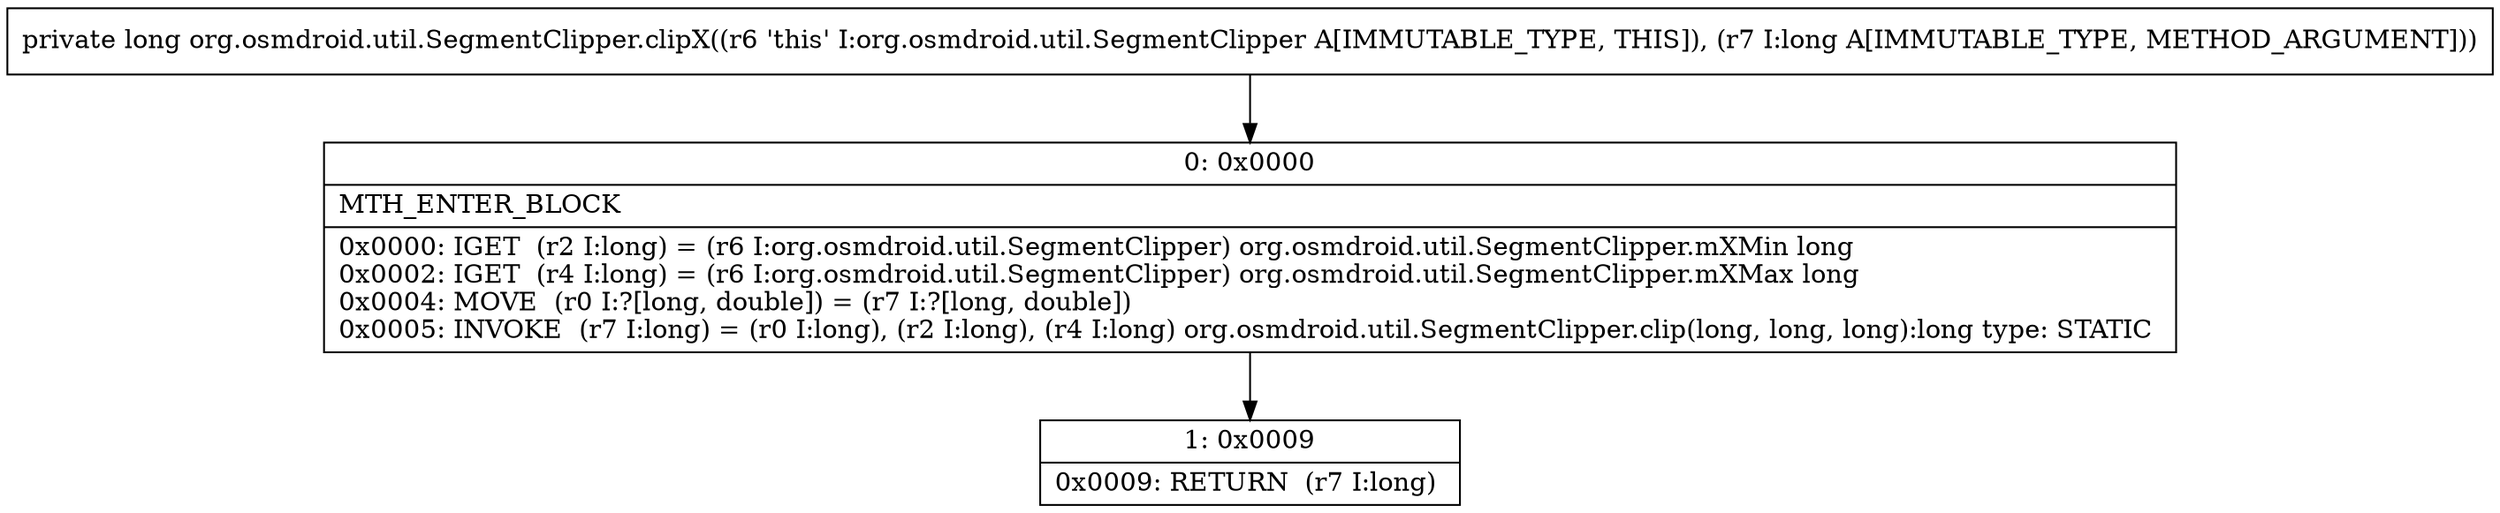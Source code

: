 digraph "CFG fororg.osmdroid.util.SegmentClipper.clipX(J)J" {
Node_0 [shape=record,label="{0\:\ 0x0000|MTH_ENTER_BLOCK\l|0x0000: IGET  (r2 I:long) = (r6 I:org.osmdroid.util.SegmentClipper) org.osmdroid.util.SegmentClipper.mXMin long \l0x0002: IGET  (r4 I:long) = (r6 I:org.osmdroid.util.SegmentClipper) org.osmdroid.util.SegmentClipper.mXMax long \l0x0004: MOVE  (r0 I:?[long, double]) = (r7 I:?[long, double]) \l0x0005: INVOKE  (r7 I:long) = (r0 I:long), (r2 I:long), (r4 I:long) org.osmdroid.util.SegmentClipper.clip(long, long, long):long type: STATIC \l}"];
Node_1 [shape=record,label="{1\:\ 0x0009|0x0009: RETURN  (r7 I:long) \l}"];
MethodNode[shape=record,label="{private long org.osmdroid.util.SegmentClipper.clipX((r6 'this' I:org.osmdroid.util.SegmentClipper A[IMMUTABLE_TYPE, THIS]), (r7 I:long A[IMMUTABLE_TYPE, METHOD_ARGUMENT])) }"];
MethodNode -> Node_0;
Node_0 -> Node_1;
}

